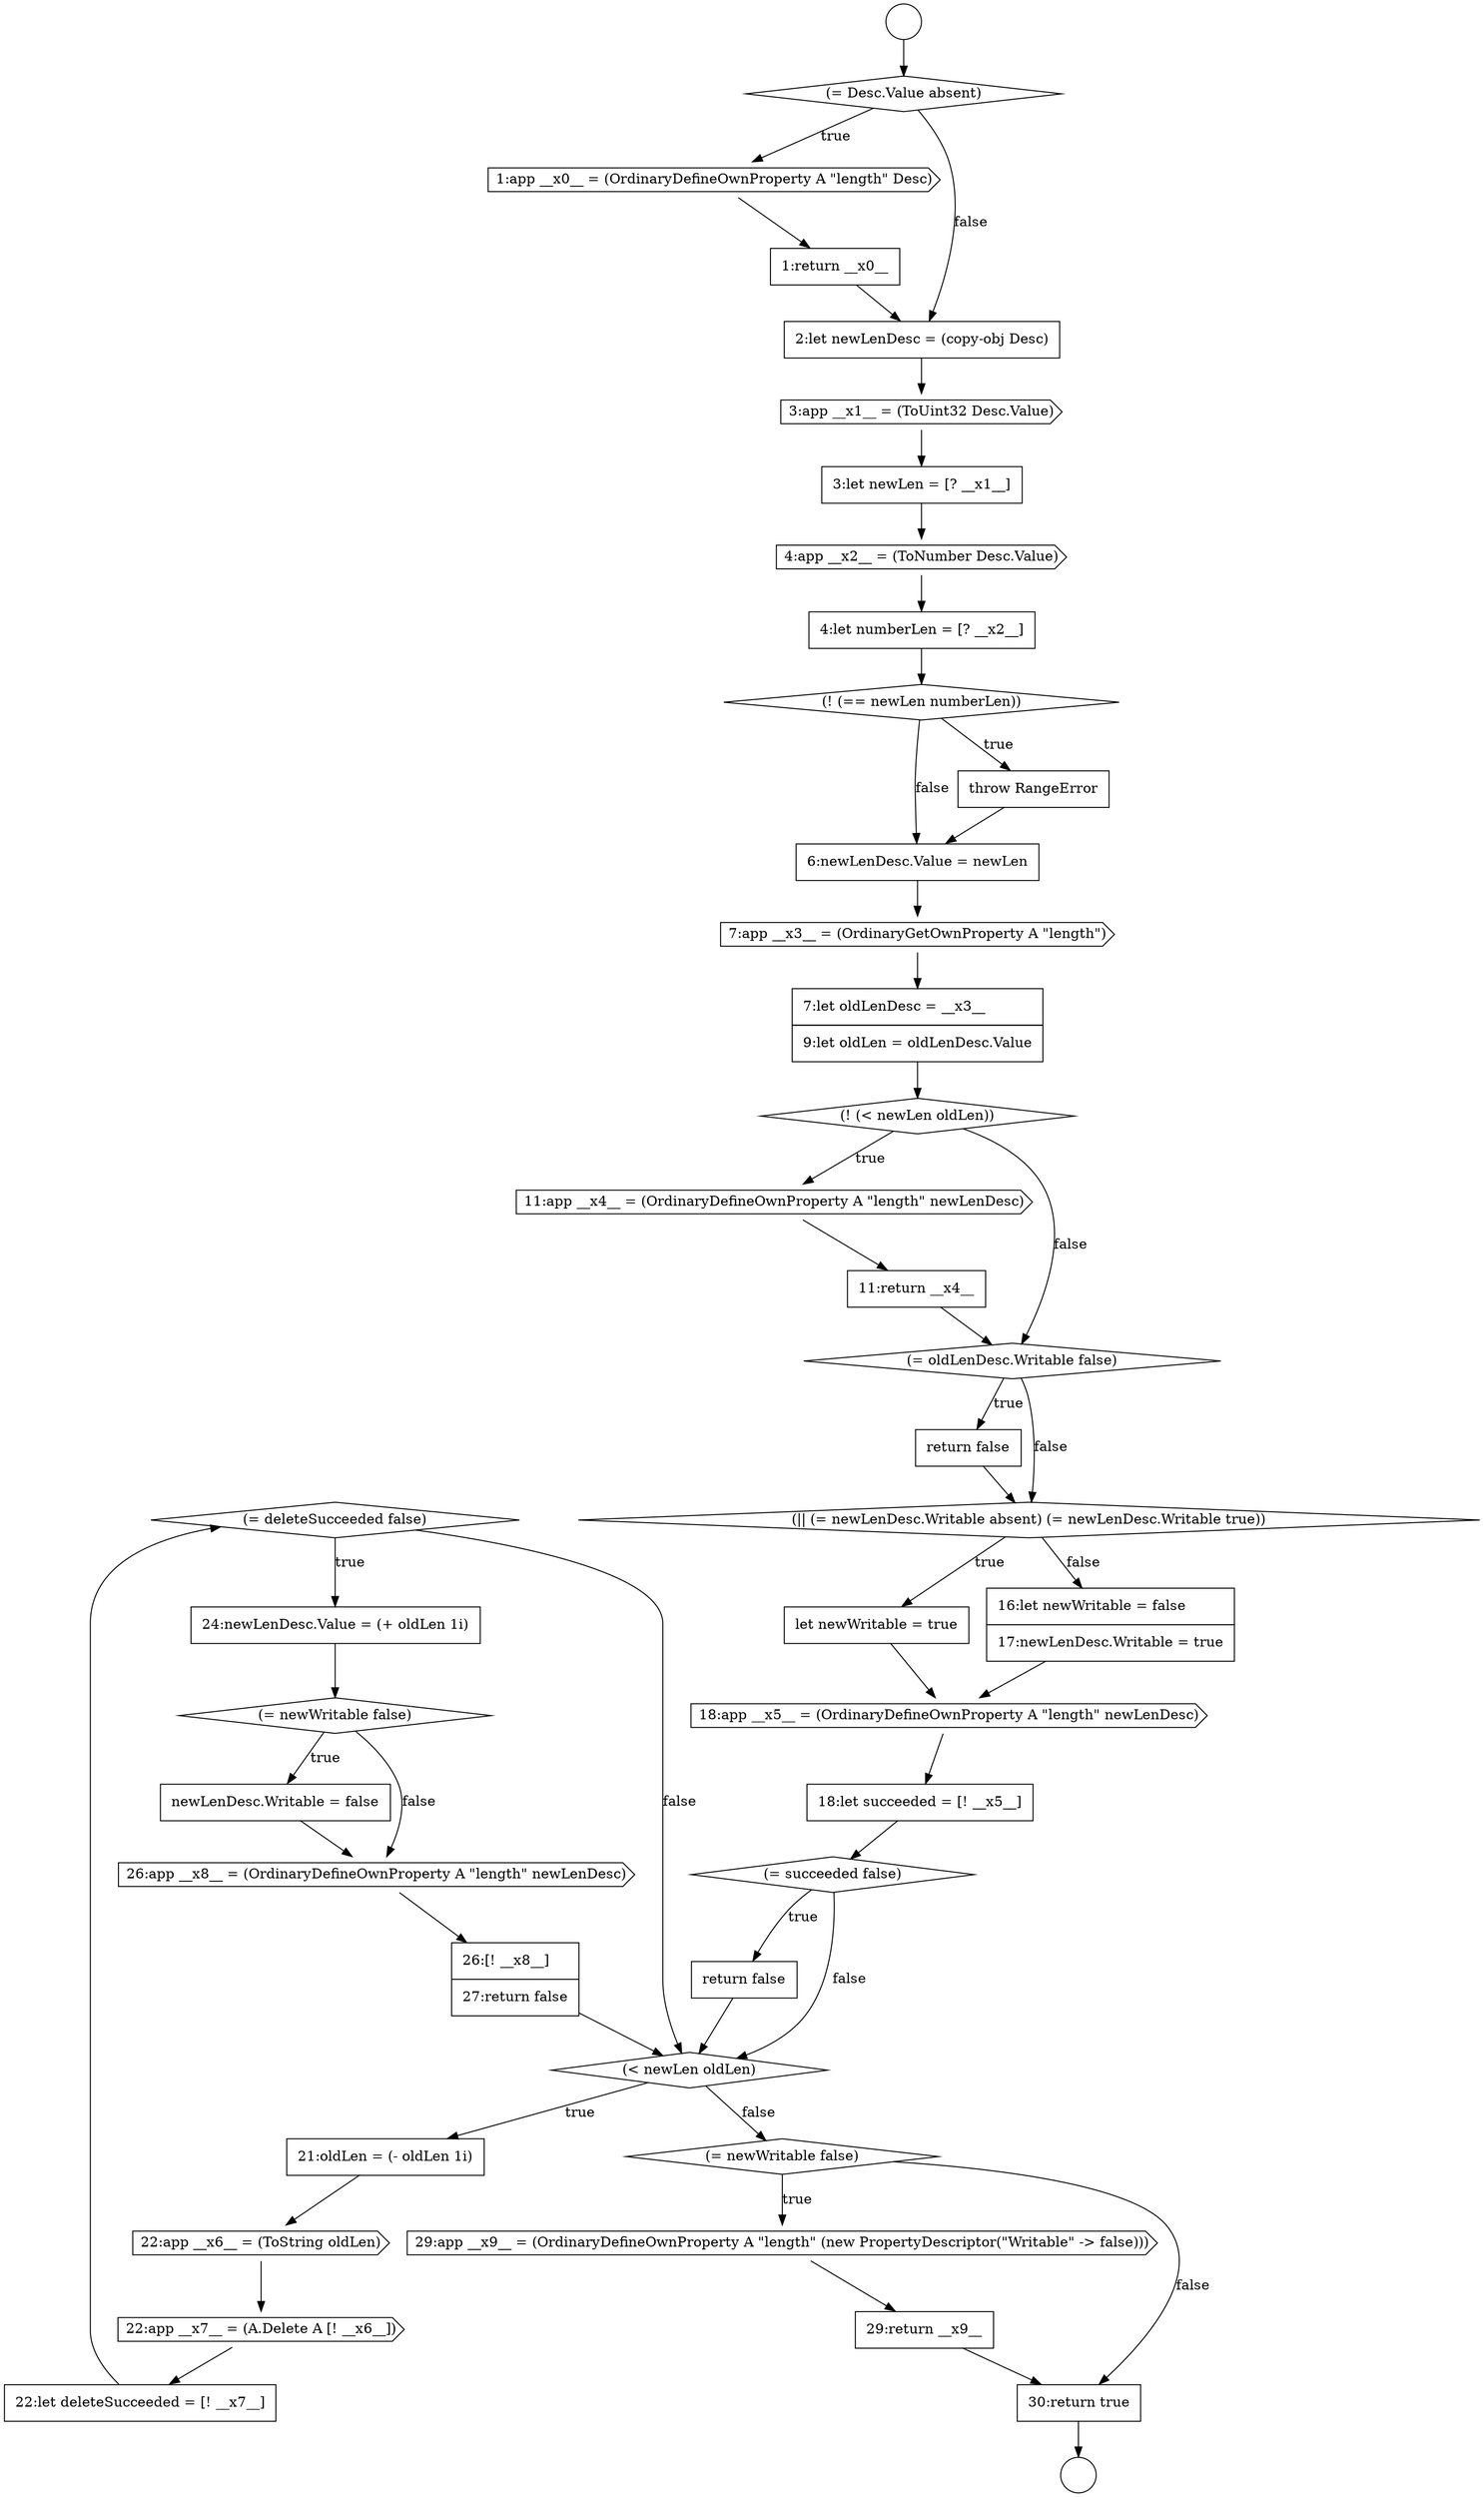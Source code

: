 digraph {
  node2396 [shape=diamond, label=<<font color="black">(= deleteSucceeded false)</font>> color="black" fillcolor="white" style=filled]
  node2377 [shape=cds, label=<<font color="black">7:app __x3__ = (OrdinaryGetOwnProperty A &quot;length&quot;)</font>> color="black" fillcolor="white" style=filled]
  node2379 [shape=diamond, label=<<font color="black">(! (&lt; newLen oldLen))</font>> color="black" fillcolor="white" style=filled]
  node2372 [shape=cds, label=<<font color="black">4:app __x2__ = (ToNumber Desc.Value)</font>> color="black" fillcolor="white" style=filled]
  node2381 [shape=none, margin=0, label=<<font color="black">
    <table border="0" cellborder="1" cellspacing="0" cellpadding="10">
      <tr><td align="left">11:return __x4__</td></tr>
    </table>
  </font>> color="black" fillcolor="white" style=filled]
  node2395 [shape=none, margin=0, label=<<font color="black">
    <table border="0" cellborder="1" cellspacing="0" cellpadding="10">
      <tr><td align="left">22:let deleteSucceeded = [! __x7__]</td></tr>
    </table>
  </font>> color="black" fillcolor="white" style=filled]
  node2380 [shape=cds, label=<<font color="black">11:app __x4__ = (OrdinaryDefineOwnProperty A &quot;length&quot; newLenDesc)</font>> color="black" fillcolor="white" style=filled]
  node2400 [shape=cds, label=<<font color="black">26:app __x8__ = (OrdinaryDefineOwnProperty A &quot;length&quot; newLenDesc)</font>> color="black" fillcolor="white" style=filled]
  node2405 [shape=none, margin=0, label=<<font color="black">
    <table border="0" cellborder="1" cellspacing="0" cellpadding="10">
      <tr><td align="left">30:return true</td></tr>
    </table>
  </font>> color="black" fillcolor="white" style=filled]
  node2403 [shape=cds, label=<<font color="black">29:app __x9__ = (OrdinaryDefineOwnProperty A &quot;length&quot; (new PropertyDescriptor(&quot;Writable&quot; -&gt; false)))</font>> color="black" fillcolor="white" style=filled]
  node2373 [shape=none, margin=0, label=<<font color="black">
    <table border="0" cellborder="1" cellspacing="0" cellpadding="10">
      <tr><td align="left">4:let numberLen = [? __x2__]</td></tr>
    </table>
  </font>> color="black" fillcolor="white" style=filled]
  node2388 [shape=none, margin=0, label=<<font color="black">
    <table border="0" cellborder="1" cellspacing="0" cellpadding="10">
      <tr><td align="left">18:let succeeded = [! __x5__]</td></tr>
    </table>
  </font>> color="black" fillcolor="white" style=filled]
  node2367 [shape=cds, label=<<font color="black">1:app __x0__ = (OrdinaryDefineOwnProperty A &quot;length&quot; Desc)</font>> color="black" fillcolor="white" style=filled]
  node2371 [shape=none, margin=0, label=<<font color="black">
    <table border="0" cellborder="1" cellspacing="0" cellpadding="10">
      <tr><td align="left">3:let newLen = [? __x1__]</td></tr>
    </table>
  </font>> color="black" fillcolor="white" style=filled]
  node2392 [shape=none, margin=0, label=<<font color="black">
    <table border="0" cellborder="1" cellspacing="0" cellpadding="10">
      <tr><td align="left">21:oldLen = (- oldLen 1i)</td></tr>
    </table>
  </font>> color="black" fillcolor="white" style=filled]
  node2364 [shape=circle label=" " color="black" fillcolor="white" style=filled]
  node2382 [shape=diamond, label=<<font color="black">(= oldLenDesc.Writable false)</font>> color="black" fillcolor="white" style=filled]
  node2387 [shape=cds, label=<<font color="black">18:app __x5__ = (OrdinaryDefineOwnProperty A &quot;length&quot; newLenDesc)</font>> color="black" fillcolor="white" style=filled]
  node2370 [shape=cds, label=<<font color="black">3:app __x1__ = (ToUint32 Desc.Value)</font>> color="black" fillcolor="white" style=filled]
  node2368 [shape=none, margin=0, label=<<font color="black">
    <table border="0" cellborder="1" cellspacing="0" cellpadding="10">
      <tr><td align="left">1:return __x0__</td></tr>
    </table>
  </font>> color="black" fillcolor="white" style=filled]
  node2402 [shape=diamond, label=<<font color="black">(= newWritable false)</font>> color="black" fillcolor="white" style=filled]
  node2391 [shape=diamond, label=<<font color="black">(&lt; newLen oldLen)</font>> color="black" fillcolor="white" style=filled]
  node2376 [shape=none, margin=0, label=<<font color="black">
    <table border="0" cellborder="1" cellspacing="0" cellpadding="10">
      <tr><td align="left">6:newLenDesc.Value = newLen</td></tr>
    </table>
  </font>> color="black" fillcolor="white" style=filled]
  node2393 [shape=cds, label=<<font color="black">22:app __x6__ = (ToString oldLen)</font>> color="black" fillcolor="white" style=filled]
  node2398 [shape=diamond, label=<<font color="black">(= newWritable false)</font>> color="black" fillcolor="white" style=filled]
  node2383 [shape=none, margin=0, label=<<font color="black">
    <table border="0" cellborder="1" cellspacing="0" cellpadding="10">
      <tr><td align="left">return false</td></tr>
    </table>
  </font>> color="black" fillcolor="white" style=filled]
  node2378 [shape=none, margin=0, label=<<font color="black">
    <table border="0" cellborder="1" cellspacing="0" cellpadding="10">
      <tr><td align="left">7:let oldLenDesc = __x3__</td></tr>
      <tr><td align="left">9:let oldLen = oldLenDesc.Value</td></tr>
    </table>
  </font>> color="black" fillcolor="white" style=filled]
  node2365 [shape=circle label=" " color="black" fillcolor="white" style=filled]
  node2401 [shape=none, margin=0, label=<<font color="black">
    <table border="0" cellborder="1" cellspacing="0" cellpadding="10">
      <tr><td align="left">26:[! __x8__]</td></tr>
      <tr><td align="left">27:return false</td></tr>
    </table>
  </font>> color="black" fillcolor="white" style=filled]
  node2369 [shape=none, margin=0, label=<<font color="black">
    <table border="0" cellborder="1" cellspacing="0" cellpadding="10">
      <tr><td align="left">2:let newLenDesc = (copy-obj Desc)</td></tr>
    </table>
  </font>> color="black" fillcolor="white" style=filled]
  node2390 [shape=none, margin=0, label=<<font color="black">
    <table border="0" cellborder="1" cellspacing="0" cellpadding="10">
      <tr><td align="left">return false</td></tr>
    </table>
  </font>> color="black" fillcolor="white" style=filled]
  node2397 [shape=none, margin=0, label=<<font color="black">
    <table border="0" cellborder="1" cellspacing="0" cellpadding="10">
      <tr><td align="left">24:newLenDesc.Value = (+ oldLen 1i)</td></tr>
    </table>
  </font>> color="black" fillcolor="white" style=filled]
  node2375 [shape=none, margin=0, label=<<font color="black">
    <table border="0" cellborder="1" cellspacing="0" cellpadding="10">
      <tr><td align="left">throw RangeError</td></tr>
    </table>
  </font>> color="black" fillcolor="white" style=filled]
  node2386 [shape=none, margin=0, label=<<font color="black">
    <table border="0" cellborder="1" cellspacing="0" cellpadding="10">
      <tr><td align="left">16:let newWritable = false</td></tr>
      <tr><td align="left">17:newLenDesc.Writable = true</td></tr>
    </table>
  </font>> color="black" fillcolor="white" style=filled]
  node2389 [shape=diamond, label=<<font color="black">(= succeeded false)</font>> color="black" fillcolor="white" style=filled]
  node2394 [shape=cds, label=<<font color="black">22:app __x7__ = (A.Delete A [! __x6__])</font>> color="black" fillcolor="white" style=filled]
  node2384 [shape=diamond, label=<<font color="black">(|| (= newLenDesc.Writable absent) (= newLenDesc.Writable true))</font>> color="black" fillcolor="white" style=filled]
  node2399 [shape=none, margin=0, label=<<font color="black">
    <table border="0" cellborder="1" cellspacing="0" cellpadding="10">
      <tr><td align="left">newLenDesc.Writable = false</td></tr>
    </table>
  </font>> color="black" fillcolor="white" style=filled]
  node2374 [shape=diamond, label=<<font color="black">(! (== newLen numberLen))</font>> color="black" fillcolor="white" style=filled]
  node2385 [shape=none, margin=0, label=<<font color="black">
    <table border="0" cellborder="1" cellspacing="0" cellpadding="10">
      <tr><td align="left">let newWritable = true</td></tr>
    </table>
  </font>> color="black" fillcolor="white" style=filled]
  node2366 [shape=diamond, label=<<font color="black">(= Desc.Value absent)</font>> color="black" fillcolor="white" style=filled]
  node2404 [shape=none, margin=0, label=<<font color="black">
    <table border="0" cellborder="1" cellspacing="0" cellpadding="10">
      <tr><td align="left">29:return __x9__</td></tr>
    </table>
  </font>> color="black" fillcolor="white" style=filled]
  node2373 -> node2374 [ color="black"]
  node2391 -> node2392 [label=<<font color="black">true</font>> color="black"]
  node2391 -> node2402 [label=<<font color="black">false</font>> color="black"]
  node2392 -> node2393 [ color="black"]
  node2402 -> node2403 [label=<<font color="black">true</font>> color="black"]
  node2402 -> node2405 [label=<<font color="black">false</font>> color="black"]
  node2405 -> node2365 [ color="black"]
  node2386 -> node2387 [ color="black"]
  node2388 -> node2389 [ color="black"]
  node2382 -> node2383 [label=<<font color="black">true</font>> color="black"]
  node2382 -> node2384 [label=<<font color="black">false</font>> color="black"]
  node2401 -> node2391 [ color="black"]
  node2371 -> node2372 [ color="black"]
  node2379 -> node2380 [label=<<font color="black">true</font>> color="black"]
  node2379 -> node2382 [label=<<font color="black">false</font>> color="black"]
  node2369 -> node2370 [ color="black"]
  node2390 -> node2391 [ color="black"]
  node2378 -> node2379 [ color="black"]
  node2364 -> node2366 [ color="black"]
  node2400 -> node2401 [ color="black"]
  node2372 -> node2373 [ color="black"]
  node2398 -> node2399 [label=<<font color="black">true</font>> color="black"]
  node2398 -> node2400 [label=<<font color="black">false</font>> color="black"]
  node2376 -> node2377 [ color="black"]
  node2387 -> node2388 [ color="black"]
  node2395 -> node2396 [ color="black"]
  node2393 -> node2394 [ color="black"]
  node2397 -> node2398 [ color="black"]
  node2375 -> node2376 [ color="black"]
  node2380 -> node2381 [ color="black"]
  node2384 -> node2385 [label=<<font color="black">true</font>> color="black"]
  node2384 -> node2386 [label=<<font color="black">false</font>> color="black"]
  node2404 -> node2405 [ color="black"]
  node2370 -> node2371 [ color="black"]
  node2367 -> node2368 [ color="black"]
  node2389 -> node2390 [label=<<font color="black">true</font>> color="black"]
  node2389 -> node2391 [label=<<font color="black">false</font>> color="black"]
  node2383 -> node2384 [ color="black"]
  node2366 -> node2367 [label=<<font color="black">true</font>> color="black"]
  node2366 -> node2369 [label=<<font color="black">false</font>> color="black"]
  node2399 -> node2400 [ color="black"]
  node2381 -> node2382 [ color="black"]
  node2374 -> node2375 [label=<<font color="black">true</font>> color="black"]
  node2374 -> node2376 [label=<<font color="black">false</font>> color="black"]
  node2377 -> node2378 [ color="black"]
  node2403 -> node2404 [ color="black"]
  node2394 -> node2395 [ color="black"]
  node2385 -> node2387 [ color="black"]
  node2368 -> node2369 [ color="black"]
  node2396 -> node2397 [label=<<font color="black">true</font>> color="black"]
  node2396 -> node2391 [label=<<font color="black">false</font>> color="black"]
}
